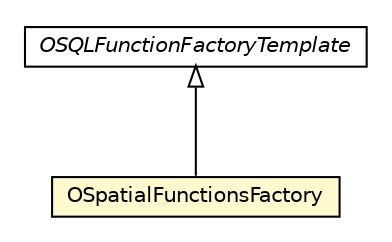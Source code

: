#!/usr/local/bin/dot
#
# Class diagram 
# Generated by UMLGraph version R5_6-24-gf6e263 (http://www.umlgraph.org/)
#

digraph G {
	edge [fontname="Helvetica",fontsize=10,labelfontname="Helvetica",labelfontsize=10];
	node [fontname="Helvetica",fontsize=10,shape=plaintext];
	nodesep=0.25;
	ranksep=0.5;
	// com.orientechnologies.orient.core.sql.functions.OSQLFunctionFactoryTemplate
	c7174560 [label=<<table title="com.orientechnologies.orient.core.sql.functions.OSQLFunctionFactoryTemplate" border="0" cellborder="1" cellspacing="0" cellpadding="2" port="p" href="../../orient/core/sql/functions/OSQLFunctionFactoryTemplate.html">
		<tr><td><table border="0" cellspacing="0" cellpadding="1">
<tr><td align="center" balign="center"><font face="Helvetica-Oblique"> OSQLFunctionFactoryTemplate </font></td></tr>
		</table></td></tr>
		</table>>, URL="../../orient/core/sql/functions/OSQLFunctionFactoryTemplate.html", fontname="Helvetica", fontcolor="black", fontsize=10.0];
	// com.orientechnologies.spatial.functions.OSpatialFunctionsFactory
	c7176188 [label=<<table title="com.orientechnologies.spatial.functions.OSpatialFunctionsFactory" border="0" cellborder="1" cellspacing="0" cellpadding="2" port="p" bgcolor="lemonChiffon" href="./OSpatialFunctionsFactory.html">
		<tr><td><table border="0" cellspacing="0" cellpadding="1">
<tr><td align="center" balign="center"> OSpatialFunctionsFactory </td></tr>
		</table></td></tr>
		</table>>, URL="./OSpatialFunctionsFactory.html", fontname="Helvetica", fontcolor="black", fontsize=10.0];
	//com.orientechnologies.spatial.functions.OSpatialFunctionsFactory extends com.orientechnologies.orient.core.sql.functions.OSQLFunctionFactoryTemplate
	c7174560:p -> c7176188:p [dir=back,arrowtail=empty];
}

